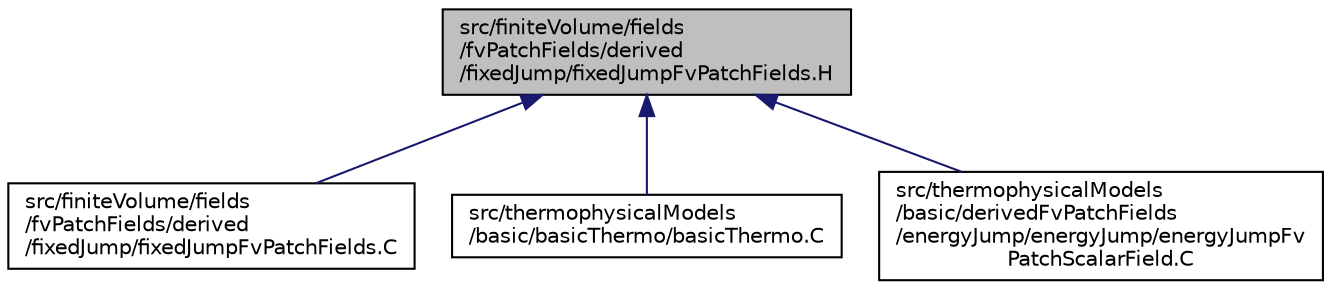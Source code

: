 digraph "src/finiteVolume/fields/fvPatchFields/derived/fixedJump/fixedJumpFvPatchFields.H"
{
  bgcolor="transparent";
  edge [fontname="Helvetica",fontsize="10",labelfontname="Helvetica",labelfontsize="10"];
  node [fontname="Helvetica",fontsize="10",shape=record];
  Node1 [label="src/finiteVolume/fields\l/fvPatchFields/derived\l/fixedJump/fixedJumpFvPatchFields.H",height=0.2,width=0.4,color="black", fillcolor="grey75", style="filled", fontcolor="black"];
  Node1 -> Node2 [dir="back",color="midnightblue",fontsize="10",style="solid",fontname="Helvetica"];
  Node2 [label="src/finiteVolume/fields\l/fvPatchFields/derived\l/fixedJump/fixedJumpFvPatchFields.C",height=0.2,width=0.4,color="black",URL="$a05473.html"];
  Node1 -> Node3 [dir="back",color="midnightblue",fontsize="10",style="solid",fontname="Helvetica"];
  Node3 [label="src/thermophysicalModels\l/basic/basicThermo/basicThermo.C",height=0.2,width=0.4,color="black",URL="$a10166.html"];
  Node1 -> Node4 [dir="back",color="midnightblue",fontsize="10",style="solid",fontname="Helvetica"];
  Node4 [label="src/thermophysicalModels\l/basic/derivedFvPatchFields\l/energyJump/energyJump/energyJumpFv\lPatchScalarField.C",height=0.2,width=0.4,color="black",URL="$a10170.html"];
}
